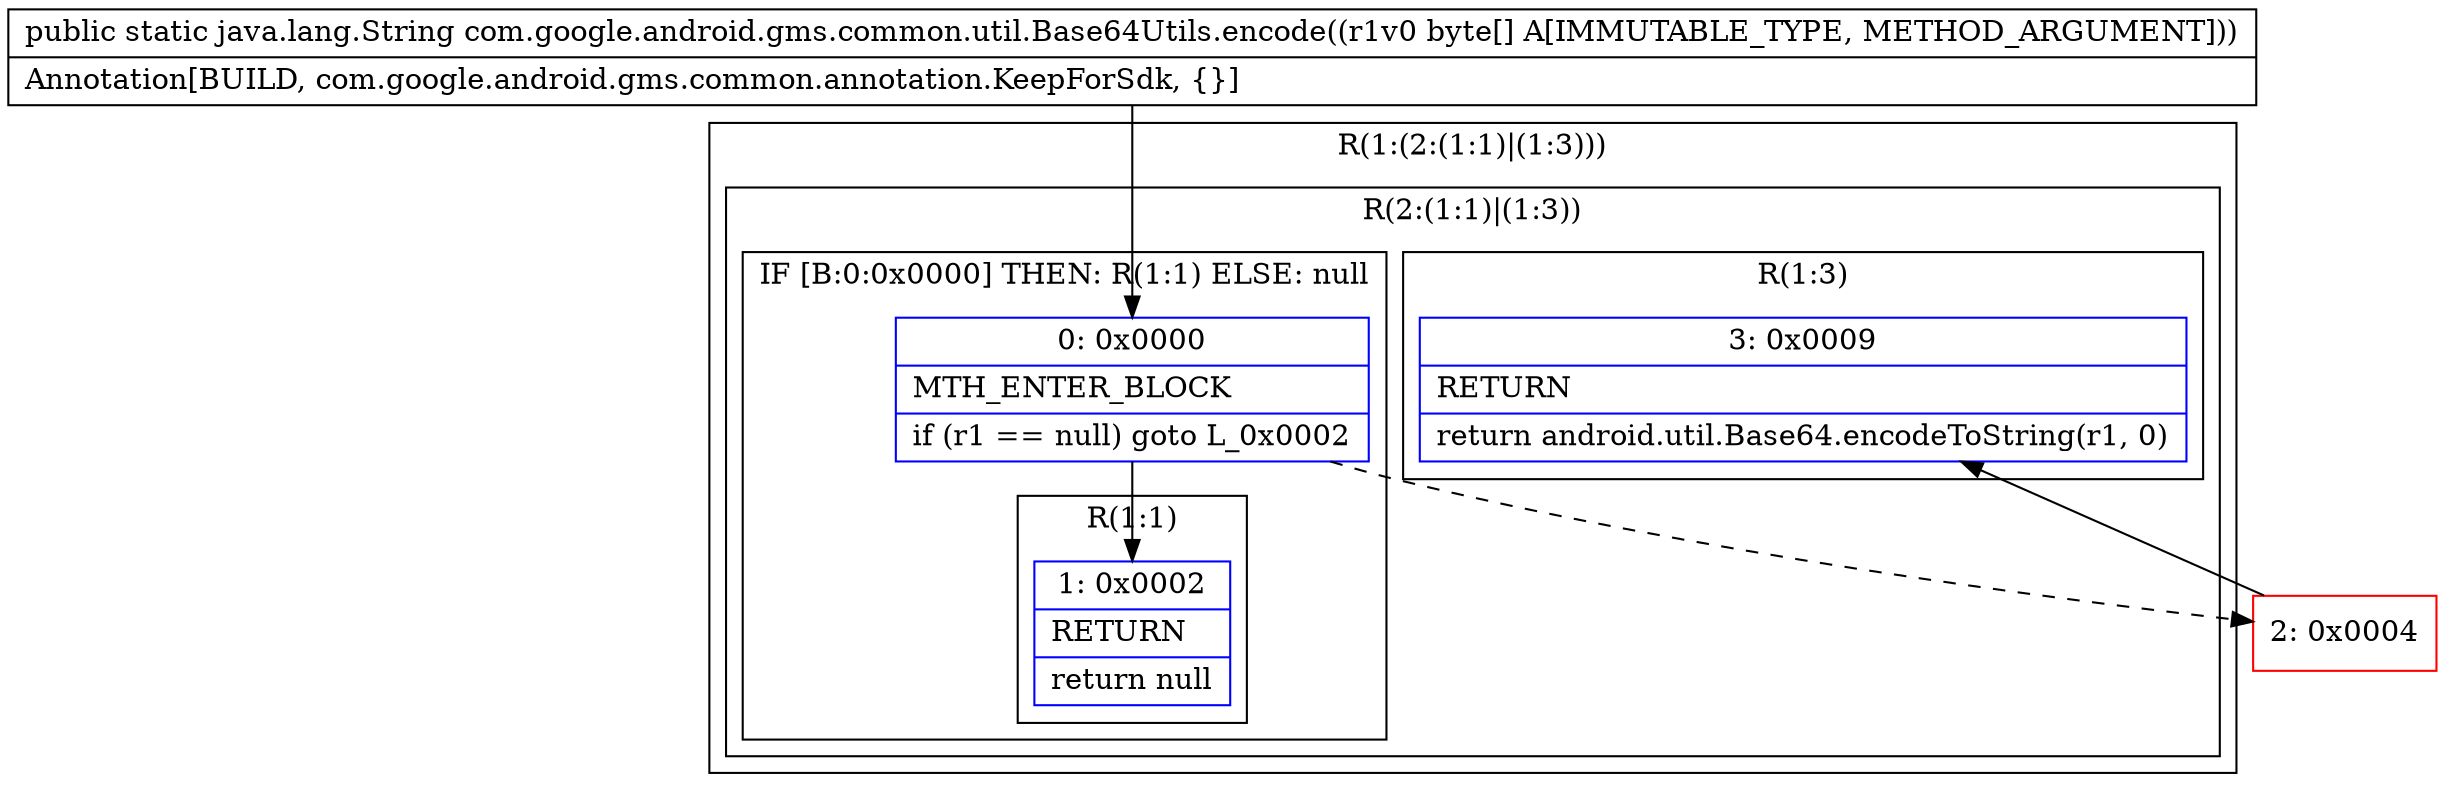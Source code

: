 digraph "CFG forcom.google.android.gms.common.util.Base64Utils.encode([B)Ljava\/lang\/String;" {
subgraph cluster_Region_424920966 {
label = "R(1:(2:(1:1)|(1:3)))";
node [shape=record,color=blue];
subgraph cluster_Region_1960148611 {
label = "R(2:(1:1)|(1:3))";
node [shape=record,color=blue];
subgraph cluster_IfRegion_618305899 {
label = "IF [B:0:0x0000] THEN: R(1:1) ELSE: null";
node [shape=record,color=blue];
Node_0 [shape=record,label="{0\:\ 0x0000|MTH_ENTER_BLOCK\l|if (r1 == null) goto L_0x0002\l}"];
subgraph cluster_Region_590204415 {
label = "R(1:1)";
node [shape=record,color=blue];
Node_1 [shape=record,label="{1\:\ 0x0002|RETURN\l|return null\l}"];
}
}
subgraph cluster_Region_608518635 {
label = "R(1:3)";
node [shape=record,color=blue];
Node_3 [shape=record,label="{3\:\ 0x0009|RETURN\l|return android.util.Base64.encodeToString(r1, 0)\l}"];
}
}
}
Node_2 [shape=record,color=red,label="{2\:\ 0x0004}"];
MethodNode[shape=record,label="{public static java.lang.String com.google.android.gms.common.util.Base64Utils.encode((r1v0 byte[] A[IMMUTABLE_TYPE, METHOD_ARGUMENT]))  | Annotation[BUILD, com.google.android.gms.common.annotation.KeepForSdk, \{\}]\l}"];
MethodNode -> Node_0;
Node_0 -> Node_1;
Node_0 -> Node_2[style=dashed];
Node_2 -> Node_3;
}

